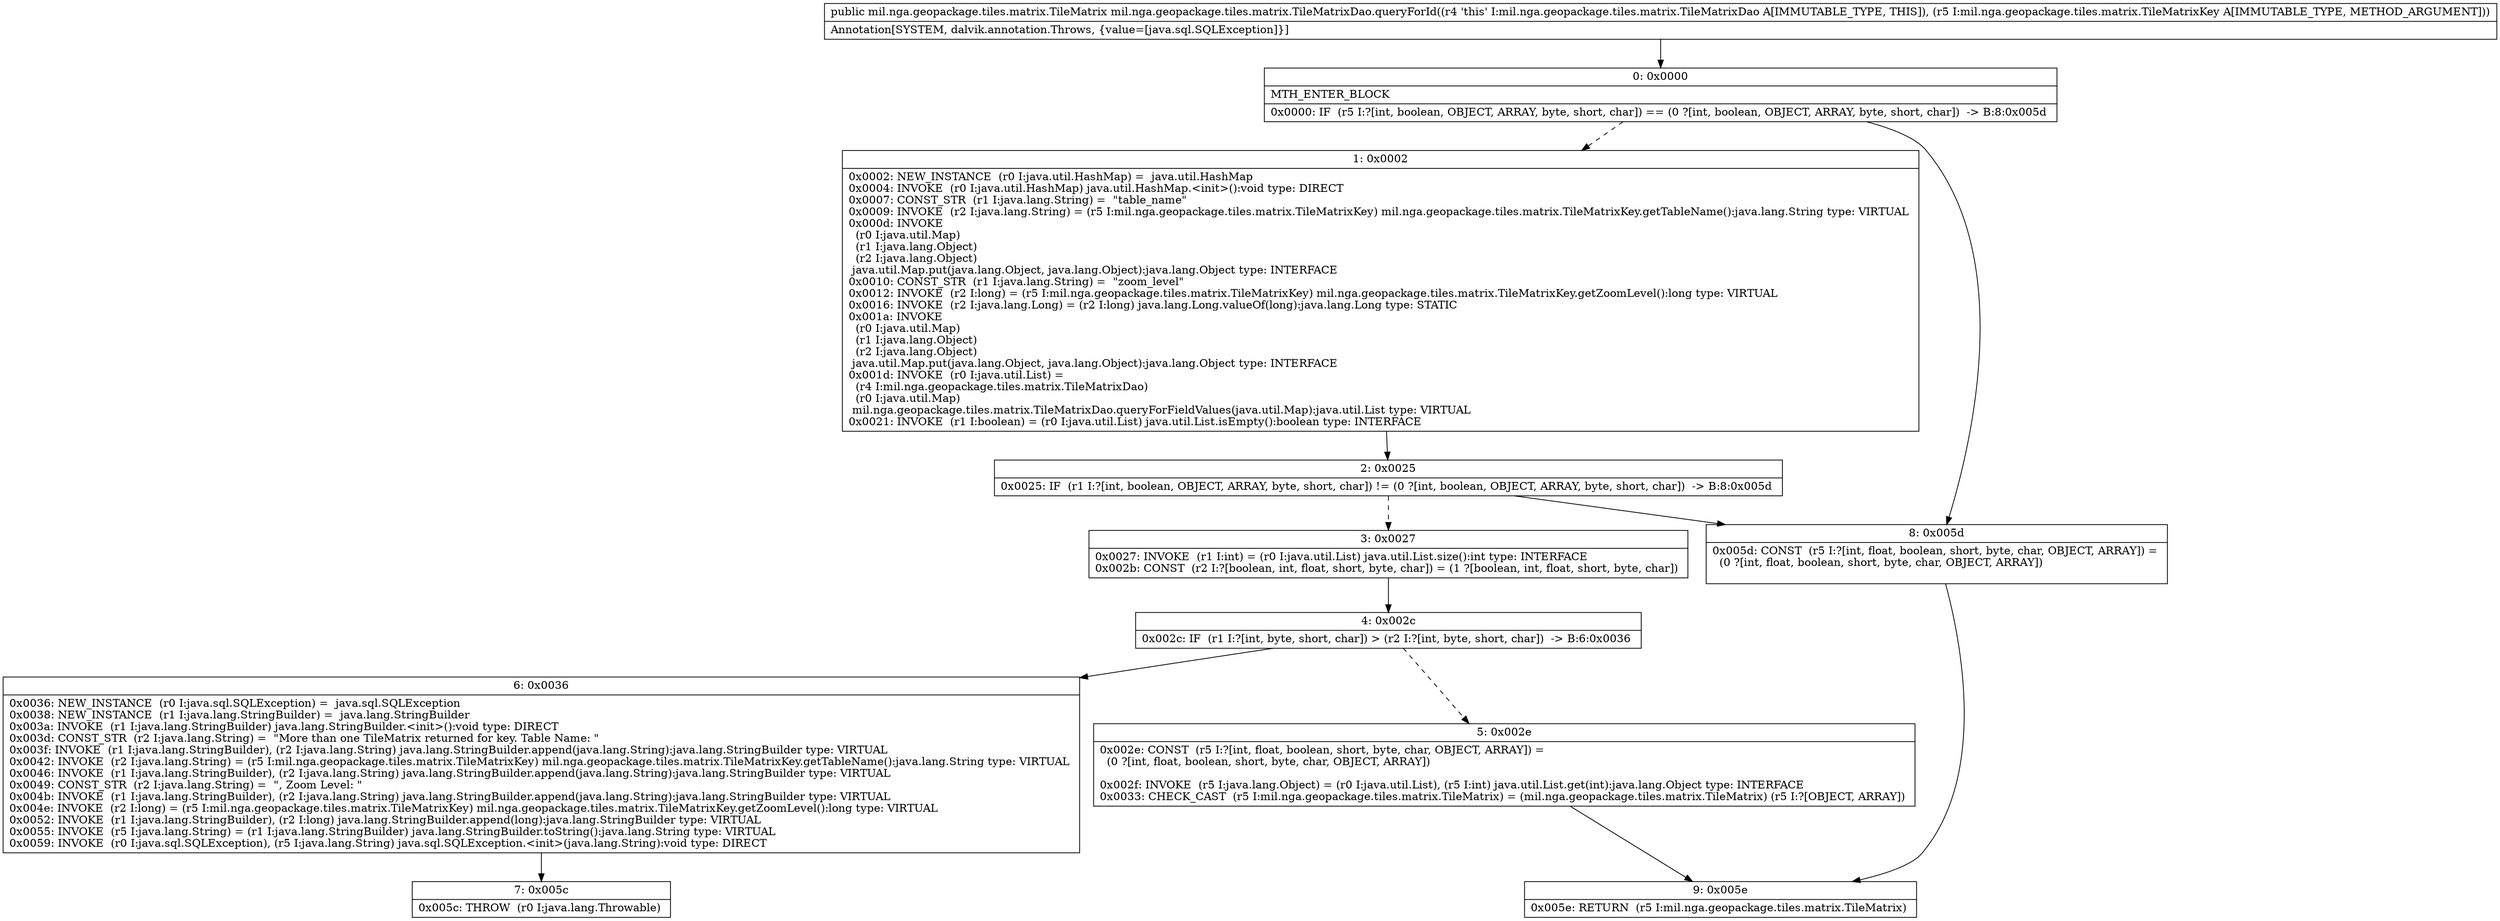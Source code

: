 digraph "CFG formil.nga.geopackage.tiles.matrix.TileMatrixDao.queryForId(Lmil\/nga\/geopackage\/tiles\/matrix\/TileMatrixKey;)Lmil\/nga\/geopackage\/tiles\/matrix\/TileMatrix;" {
Node_0 [shape=record,label="{0\:\ 0x0000|MTH_ENTER_BLOCK\l|0x0000: IF  (r5 I:?[int, boolean, OBJECT, ARRAY, byte, short, char]) == (0 ?[int, boolean, OBJECT, ARRAY, byte, short, char])  \-\> B:8:0x005d \l}"];
Node_1 [shape=record,label="{1\:\ 0x0002|0x0002: NEW_INSTANCE  (r0 I:java.util.HashMap) =  java.util.HashMap \l0x0004: INVOKE  (r0 I:java.util.HashMap) java.util.HashMap.\<init\>():void type: DIRECT \l0x0007: CONST_STR  (r1 I:java.lang.String) =  \"table_name\" \l0x0009: INVOKE  (r2 I:java.lang.String) = (r5 I:mil.nga.geopackage.tiles.matrix.TileMatrixKey) mil.nga.geopackage.tiles.matrix.TileMatrixKey.getTableName():java.lang.String type: VIRTUAL \l0x000d: INVOKE  \l  (r0 I:java.util.Map)\l  (r1 I:java.lang.Object)\l  (r2 I:java.lang.Object)\l java.util.Map.put(java.lang.Object, java.lang.Object):java.lang.Object type: INTERFACE \l0x0010: CONST_STR  (r1 I:java.lang.String) =  \"zoom_level\" \l0x0012: INVOKE  (r2 I:long) = (r5 I:mil.nga.geopackage.tiles.matrix.TileMatrixKey) mil.nga.geopackage.tiles.matrix.TileMatrixKey.getZoomLevel():long type: VIRTUAL \l0x0016: INVOKE  (r2 I:java.lang.Long) = (r2 I:long) java.lang.Long.valueOf(long):java.lang.Long type: STATIC \l0x001a: INVOKE  \l  (r0 I:java.util.Map)\l  (r1 I:java.lang.Object)\l  (r2 I:java.lang.Object)\l java.util.Map.put(java.lang.Object, java.lang.Object):java.lang.Object type: INTERFACE \l0x001d: INVOKE  (r0 I:java.util.List) = \l  (r4 I:mil.nga.geopackage.tiles.matrix.TileMatrixDao)\l  (r0 I:java.util.Map)\l mil.nga.geopackage.tiles.matrix.TileMatrixDao.queryForFieldValues(java.util.Map):java.util.List type: VIRTUAL \l0x0021: INVOKE  (r1 I:boolean) = (r0 I:java.util.List) java.util.List.isEmpty():boolean type: INTERFACE \l}"];
Node_2 [shape=record,label="{2\:\ 0x0025|0x0025: IF  (r1 I:?[int, boolean, OBJECT, ARRAY, byte, short, char]) != (0 ?[int, boolean, OBJECT, ARRAY, byte, short, char])  \-\> B:8:0x005d \l}"];
Node_3 [shape=record,label="{3\:\ 0x0027|0x0027: INVOKE  (r1 I:int) = (r0 I:java.util.List) java.util.List.size():int type: INTERFACE \l0x002b: CONST  (r2 I:?[boolean, int, float, short, byte, char]) = (1 ?[boolean, int, float, short, byte, char]) \l}"];
Node_4 [shape=record,label="{4\:\ 0x002c|0x002c: IF  (r1 I:?[int, byte, short, char]) \> (r2 I:?[int, byte, short, char])  \-\> B:6:0x0036 \l}"];
Node_5 [shape=record,label="{5\:\ 0x002e|0x002e: CONST  (r5 I:?[int, float, boolean, short, byte, char, OBJECT, ARRAY]) = \l  (0 ?[int, float, boolean, short, byte, char, OBJECT, ARRAY])\l \l0x002f: INVOKE  (r5 I:java.lang.Object) = (r0 I:java.util.List), (r5 I:int) java.util.List.get(int):java.lang.Object type: INTERFACE \l0x0033: CHECK_CAST  (r5 I:mil.nga.geopackage.tiles.matrix.TileMatrix) = (mil.nga.geopackage.tiles.matrix.TileMatrix) (r5 I:?[OBJECT, ARRAY]) \l}"];
Node_6 [shape=record,label="{6\:\ 0x0036|0x0036: NEW_INSTANCE  (r0 I:java.sql.SQLException) =  java.sql.SQLException \l0x0038: NEW_INSTANCE  (r1 I:java.lang.StringBuilder) =  java.lang.StringBuilder \l0x003a: INVOKE  (r1 I:java.lang.StringBuilder) java.lang.StringBuilder.\<init\>():void type: DIRECT \l0x003d: CONST_STR  (r2 I:java.lang.String) =  \"More than one TileMatrix returned for key. Table Name: \" \l0x003f: INVOKE  (r1 I:java.lang.StringBuilder), (r2 I:java.lang.String) java.lang.StringBuilder.append(java.lang.String):java.lang.StringBuilder type: VIRTUAL \l0x0042: INVOKE  (r2 I:java.lang.String) = (r5 I:mil.nga.geopackage.tiles.matrix.TileMatrixKey) mil.nga.geopackage.tiles.matrix.TileMatrixKey.getTableName():java.lang.String type: VIRTUAL \l0x0046: INVOKE  (r1 I:java.lang.StringBuilder), (r2 I:java.lang.String) java.lang.StringBuilder.append(java.lang.String):java.lang.StringBuilder type: VIRTUAL \l0x0049: CONST_STR  (r2 I:java.lang.String) =  \", Zoom Level: \" \l0x004b: INVOKE  (r1 I:java.lang.StringBuilder), (r2 I:java.lang.String) java.lang.StringBuilder.append(java.lang.String):java.lang.StringBuilder type: VIRTUAL \l0x004e: INVOKE  (r2 I:long) = (r5 I:mil.nga.geopackage.tiles.matrix.TileMatrixKey) mil.nga.geopackage.tiles.matrix.TileMatrixKey.getZoomLevel():long type: VIRTUAL \l0x0052: INVOKE  (r1 I:java.lang.StringBuilder), (r2 I:long) java.lang.StringBuilder.append(long):java.lang.StringBuilder type: VIRTUAL \l0x0055: INVOKE  (r5 I:java.lang.String) = (r1 I:java.lang.StringBuilder) java.lang.StringBuilder.toString():java.lang.String type: VIRTUAL \l0x0059: INVOKE  (r0 I:java.sql.SQLException), (r5 I:java.lang.String) java.sql.SQLException.\<init\>(java.lang.String):void type: DIRECT \l}"];
Node_7 [shape=record,label="{7\:\ 0x005c|0x005c: THROW  (r0 I:java.lang.Throwable) \l}"];
Node_8 [shape=record,label="{8\:\ 0x005d|0x005d: CONST  (r5 I:?[int, float, boolean, short, byte, char, OBJECT, ARRAY]) = \l  (0 ?[int, float, boolean, short, byte, char, OBJECT, ARRAY])\l \l}"];
Node_9 [shape=record,label="{9\:\ 0x005e|0x005e: RETURN  (r5 I:mil.nga.geopackage.tiles.matrix.TileMatrix) \l}"];
MethodNode[shape=record,label="{public mil.nga.geopackage.tiles.matrix.TileMatrix mil.nga.geopackage.tiles.matrix.TileMatrixDao.queryForId((r4 'this' I:mil.nga.geopackage.tiles.matrix.TileMatrixDao A[IMMUTABLE_TYPE, THIS]), (r5 I:mil.nga.geopackage.tiles.matrix.TileMatrixKey A[IMMUTABLE_TYPE, METHOD_ARGUMENT]))  | Annotation[SYSTEM, dalvik.annotation.Throws, \{value=[java.sql.SQLException]\}]\l}"];
MethodNode -> Node_0;
Node_0 -> Node_1[style=dashed];
Node_0 -> Node_8;
Node_1 -> Node_2;
Node_2 -> Node_3[style=dashed];
Node_2 -> Node_8;
Node_3 -> Node_4;
Node_4 -> Node_5[style=dashed];
Node_4 -> Node_6;
Node_5 -> Node_9;
Node_6 -> Node_7;
Node_8 -> Node_9;
}

